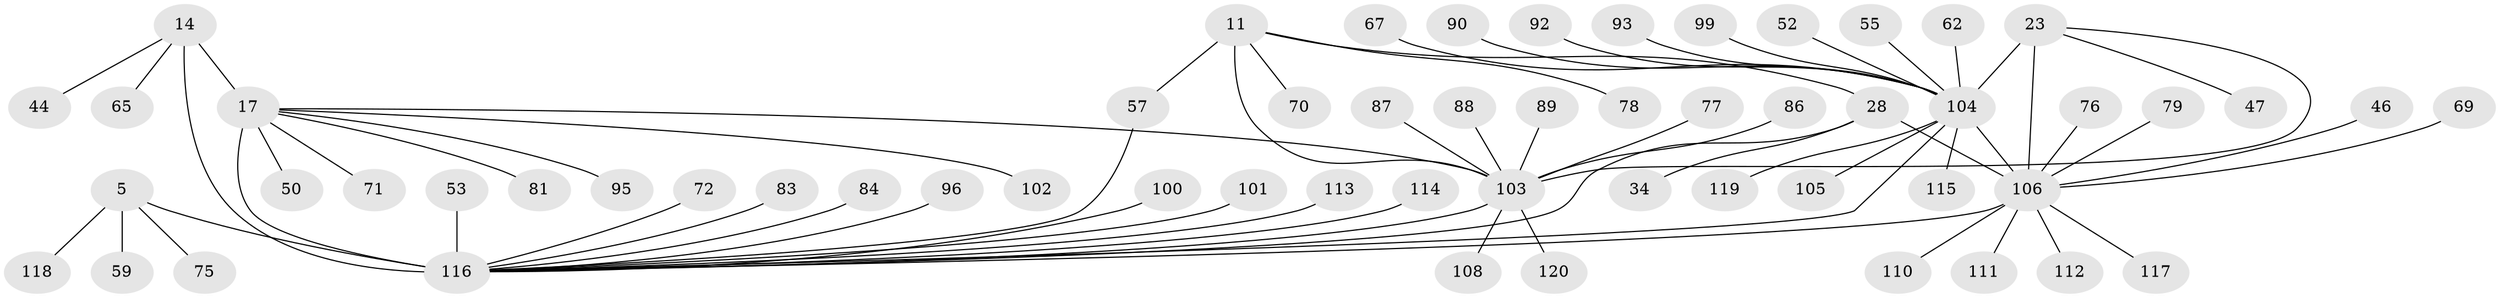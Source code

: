 // original degree distribution, {11: 0.016666666666666666, 9: 0.03333333333333333, 8: 0.08333333333333333, 10: 0.041666666666666664, 6: 0.025, 7: 0.041666666666666664, 13: 0.008333333333333333, 2: 0.10833333333333334, 1: 0.6, 3: 0.03333333333333333, 4: 0.008333333333333333}
// Generated by graph-tools (version 1.1) at 2025/54/03/09/25 04:54:51]
// undirected, 60 vertices, 67 edges
graph export_dot {
graph [start="1"]
  node [color=gray90,style=filled];
  5 [super="+3"];
  11 [super="+8"];
  14 [super="+13"];
  17 [super="+15"];
  23 [super="+22"];
  28 [super="+27"];
  34;
  44;
  46;
  47;
  50;
  52;
  53;
  55 [super="+35"];
  57;
  59;
  62;
  65;
  67 [super="+39"];
  69;
  70;
  71;
  72;
  75;
  76 [super="+49"];
  77;
  78;
  79;
  81;
  83;
  84;
  86;
  87 [super="+31"];
  88;
  89 [super="+82"];
  90;
  92;
  93;
  95;
  96;
  99;
  100 [super="+94"];
  101;
  102;
  103 [super="+68"];
  104 [super="+36+97"];
  105;
  106 [super="+37+85+38+42"];
  108;
  110;
  111;
  112;
  113;
  114 [super="+98+109"];
  115;
  116 [super="+41+58+74+107+64"];
  117;
  118;
  119;
  120;
  5 -- 75;
  5 -- 118;
  5 -- 59;
  5 -- 116 [weight=9];
  11 -- 28;
  11 -- 57;
  11 -- 70;
  11 -- 78;
  11 -- 103 [weight=8];
  14 -- 17 [weight=4];
  14 -- 44;
  14 -- 65;
  14 -- 116 [weight=5];
  17 -- 50;
  17 -- 71;
  17 -- 81;
  17 -- 102;
  17 -- 95;
  17 -- 116 [weight=4];
  17 -- 103;
  23 -- 47;
  23 -- 106 [weight=2];
  23 -- 104 [weight=8];
  23 -- 103;
  28 -- 34;
  28 -- 116 [weight=2];
  28 -- 106 [weight=8];
  46 -- 106;
  52 -- 104;
  53 -- 116;
  55 -- 104;
  57 -- 116;
  62 -- 104;
  67 -- 104;
  69 -- 106;
  72 -- 116;
  76 -- 106;
  77 -- 103;
  79 -- 106;
  83 -- 116;
  84 -- 116;
  86 -- 103;
  87 -- 103;
  88 -- 103;
  89 -- 103;
  90 -- 104;
  92 -- 104;
  93 -- 104;
  96 -- 116;
  99 -- 104;
  100 -- 116;
  101 -- 116;
  103 -- 116 [weight=2];
  103 -- 108;
  103 -- 120;
  104 -- 105;
  104 -- 106;
  104 -- 115;
  104 -- 116 [weight=4];
  104 -- 119;
  106 -- 111;
  106 -- 112;
  106 -- 110;
  106 -- 117;
  106 -- 116;
  113 -- 116;
  114 -- 116;
}
